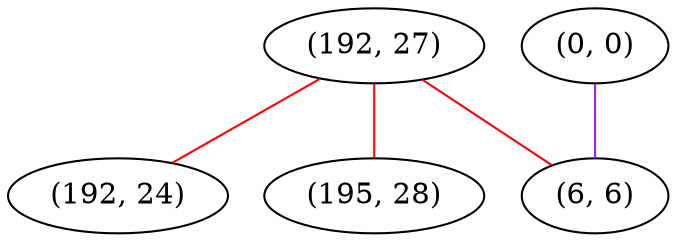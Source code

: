 graph "" {
"(192, 27)";
"(192, 24)";
"(195, 28)";
"(0, 0)";
"(6, 6)";
"(192, 27)" -- "(192, 24)"  [color=red, key=0, weight=1];
"(192, 27)" -- "(195, 28)"  [color=red, key=0, weight=1];
"(192, 27)" -- "(6, 6)"  [color=red, key=0, weight=1];
"(0, 0)" -- "(6, 6)"  [color=purple, key=0, weight=4];
}
